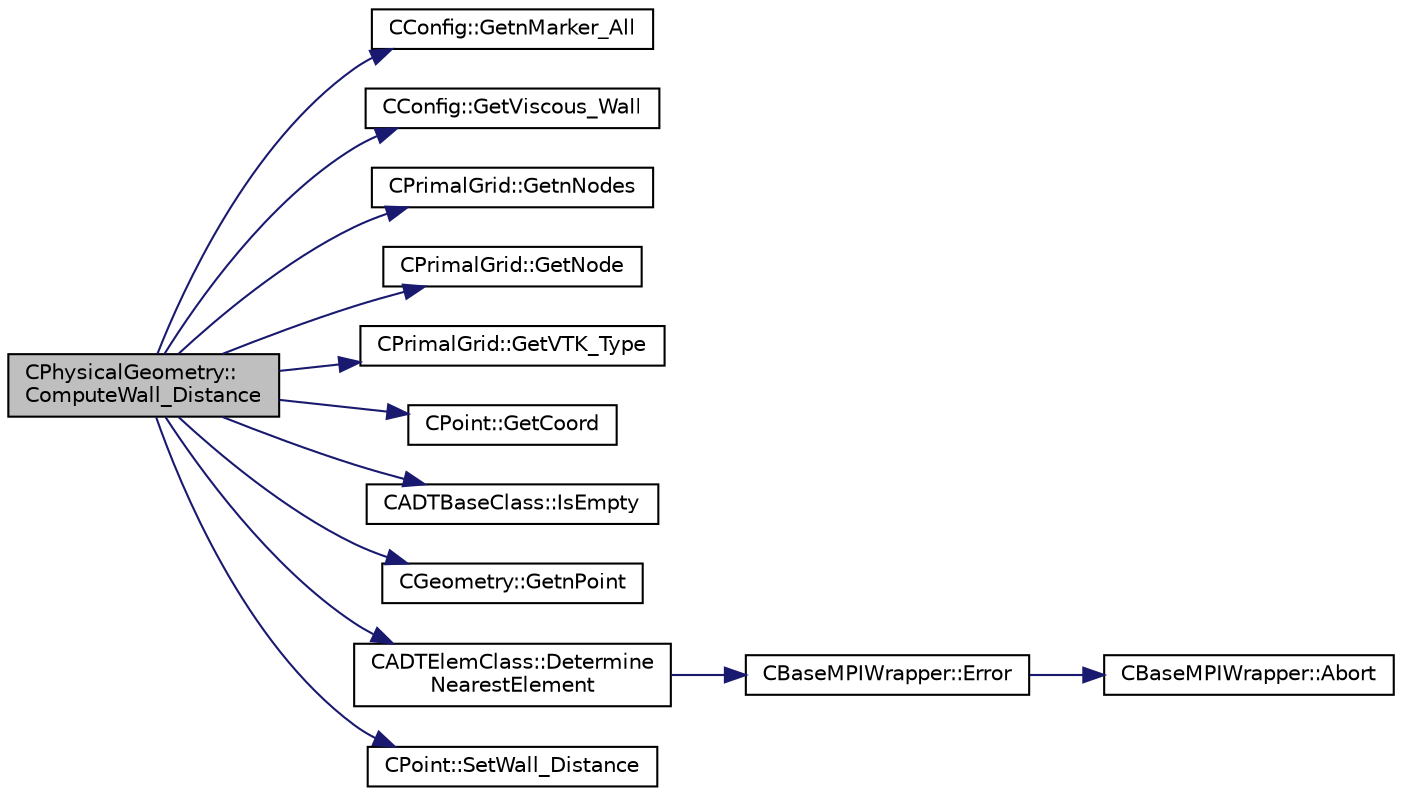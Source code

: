 digraph "CPhysicalGeometry::ComputeWall_Distance"
{
  edge [fontname="Helvetica",fontsize="10",labelfontname="Helvetica",labelfontsize="10"];
  node [fontname="Helvetica",fontsize="10",shape=record];
  rankdir="LR";
  Node395 [label="CPhysicalGeometry::\lComputeWall_Distance",height=0.2,width=0.4,color="black", fillcolor="grey75", style="filled", fontcolor="black"];
  Node395 -> Node396 [color="midnightblue",fontsize="10",style="solid",fontname="Helvetica"];
  Node396 [label="CConfig::GetnMarker_All",height=0.2,width=0.4,color="black", fillcolor="white", style="filled",URL="$class_c_config.html#a300c4884edfc0c2acf395036439004f4",tooltip="Get the total number of boundary markers including send/receive domains. "];
  Node395 -> Node397 [color="midnightblue",fontsize="10",style="solid",fontname="Helvetica"];
  Node397 [label="CConfig::GetViscous_Wall",height=0.2,width=0.4,color="black", fillcolor="white", style="filled",URL="$class_c_config.html#a56d69a0e330d955f4a7372ab71dec007",tooltip="Determines whether a marker with index iMarker is a viscous no-slip boundary. "];
  Node395 -> Node398 [color="midnightblue",fontsize="10",style="solid",fontname="Helvetica"];
  Node398 [label="CPrimalGrid::GetnNodes",height=0.2,width=0.4,color="black", fillcolor="white", style="filled",URL="$class_c_primal_grid.html#a0efbf2f8391d5177d92bd850016a3783",tooltip="A pure virtual member. "];
  Node395 -> Node399 [color="midnightblue",fontsize="10",style="solid",fontname="Helvetica"];
  Node399 [label="CPrimalGrid::GetNode",height=0.2,width=0.4,color="black", fillcolor="white", style="filled",URL="$class_c_primal_grid.html#a4fc7b6b6ac5025325c7e68fb56fbeef8",tooltip="A pure virtual member. "];
  Node395 -> Node400 [color="midnightblue",fontsize="10",style="solid",fontname="Helvetica"];
  Node400 [label="CPrimalGrid::GetVTK_Type",height=0.2,width=0.4,color="black", fillcolor="white", style="filled",URL="$class_c_primal_grid.html#adb676897e7cf4a83ceb83065e7c6a04f",tooltip="A pure virtual member. "];
  Node395 -> Node401 [color="midnightblue",fontsize="10",style="solid",fontname="Helvetica"];
  Node401 [label="CPoint::GetCoord",height=0.2,width=0.4,color="black", fillcolor="white", style="filled",URL="$class_c_point.html#a95fe081d22e96e190cb3edcbf0d6525f",tooltip="Get the coordinates dor the control volume. "];
  Node395 -> Node402 [color="midnightblue",fontsize="10",style="solid",fontname="Helvetica"];
  Node402 [label="CADTBaseClass::IsEmpty",height=0.2,width=0.4,color="black", fillcolor="white", style="filled",URL="$class_c_a_d_t_base_class.html#acf2c06bc3b8b87b85aaf62571092df07",tooltip="Function, which returns whether or not the ADT is empty. "];
  Node395 -> Node403 [color="midnightblue",fontsize="10",style="solid",fontname="Helvetica"];
  Node403 [label="CGeometry::GetnPoint",height=0.2,width=0.4,color="black", fillcolor="white", style="filled",URL="$class_c_geometry.html#aa68b666b38f4d2c7021736ae86940f44",tooltip="Get number of points. "];
  Node395 -> Node404 [color="midnightblue",fontsize="10",style="solid",fontname="Helvetica"];
  Node404 [label="CADTElemClass::Determine\lNearestElement",height=0.2,width=0.4,color="black", fillcolor="white", style="filled",URL="$class_c_a_d_t_elem_class.html#ae928a2f7267606715b1ca09c1b80c287",tooltip="Function, which determines the nearest element in the ADT for the given coordinate. "];
  Node404 -> Node405 [color="midnightblue",fontsize="10",style="solid",fontname="Helvetica"];
  Node405 [label="CBaseMPIWrapper::Error",height=0.2,width=0.4,color="black", fillcolor="white", style="filled",URL="$class_c_base_m_p_i_wrapper.html#a04457c47629bda56704e6a8804833eeb"];
  Node405 -> Node406 [color="midnightblue",fontsize="10",style="solid",fontname="Helvetica"];
  Node406 [label="CBaseMPIWrapper::Abort",height=0.2,width=0.4,color="black", fillcolor="white", style="filled",URL="$class_c_base_m_p_i_wrapper.html#a21ef5681e2acb532d345e9bab173ef07"];
  Node395 -> Node407 [color="midnightblue",fontsize="10",style="solid",fontname="Helvetica"];
  Node407 [label="CPoint::SetWall_Distance",height=0.2,width=0.4,color="black", fillcolor="white", style="filled",URL="$class_c_point.html#a6e734fe20a9e0f40aefc661fa175e0f5",tooltip="Set the value of the distance to the nearest wall. "];
}
